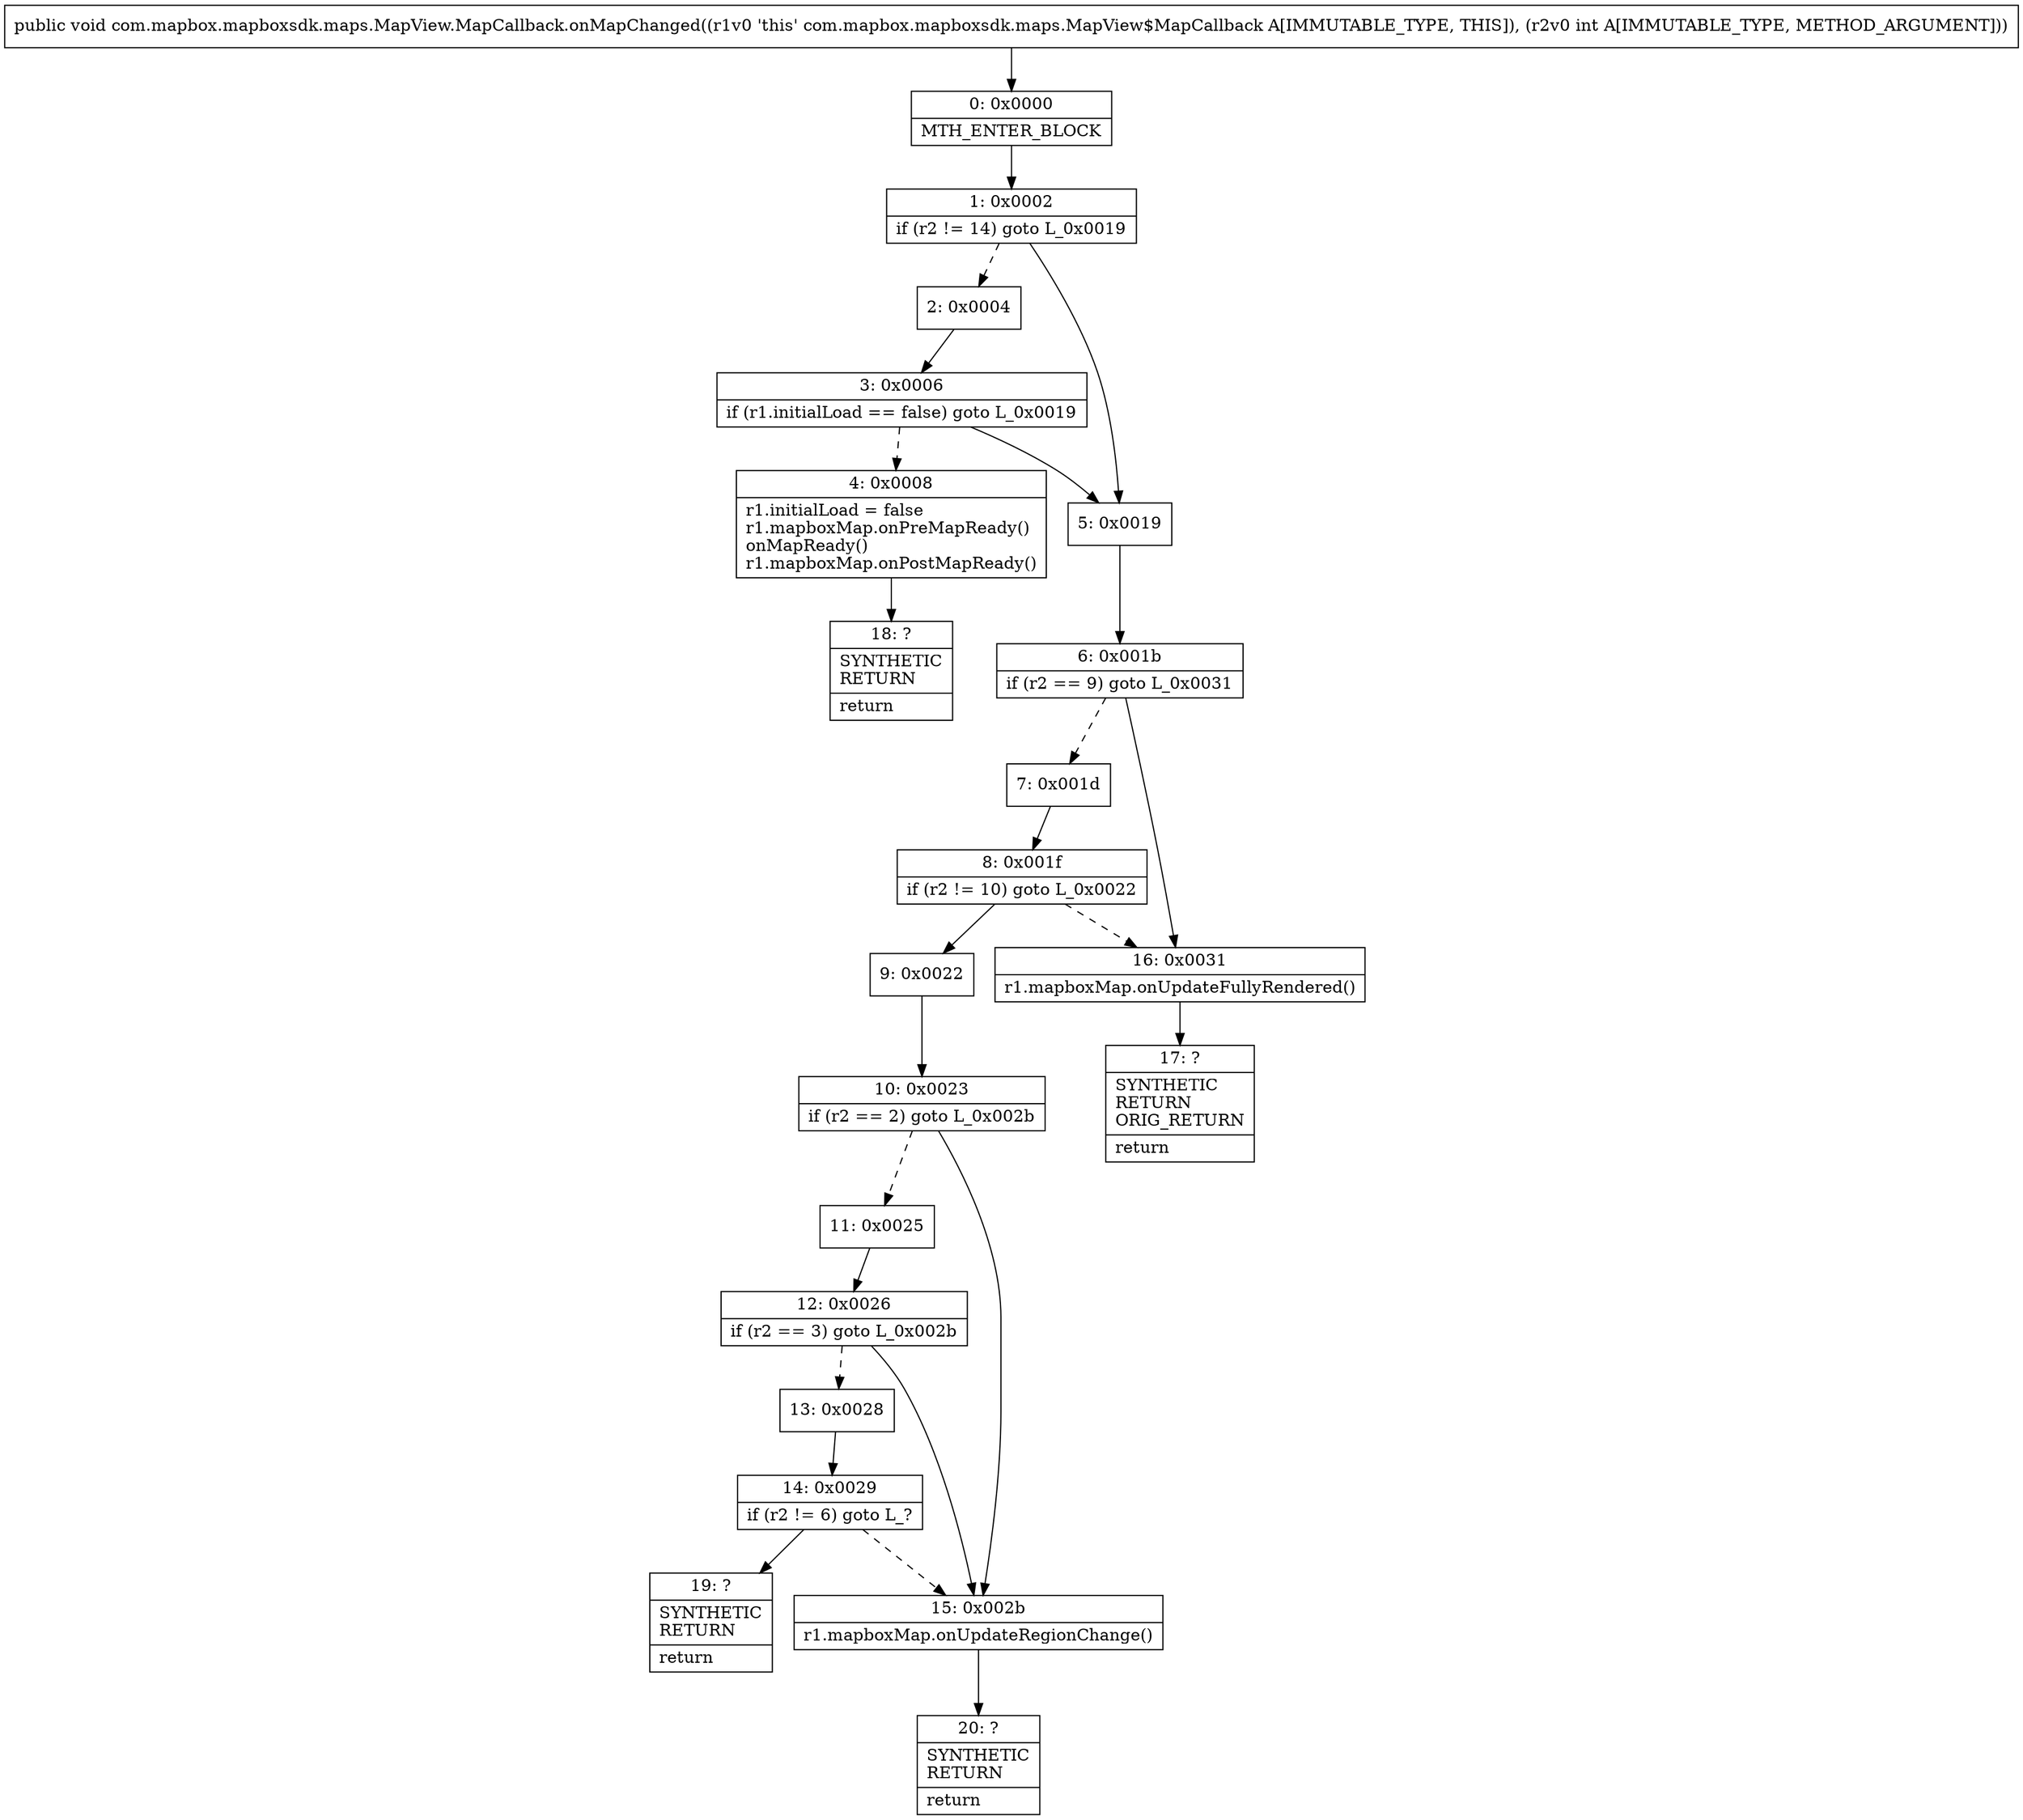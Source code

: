 digraph "CFG forcom.mapbox.mapboxsdk.maps.MapView.MapCallback.onMapChanged(I)V" {
Node_0 [shape=record,label="{0\:\ 0x0000|MTH_ENTER_BLOCK\l}"];
Node_1 [shape=record,label="{1\:\ 0x0002|if (r2 != 14) goto L_0x0019\l}"];
Node_2 [shape=record,label="{2\:\ 0x0004}"];
Node_3 [shape=record,label="{3\:\ 0x0006|if (r1.initialLoad == false) goto L_0x0019\l}"];
Node_4 [shape=record,label="{4\:\ 0x0008|r1.initialLoad = false\lr1.mapboxMap.onPreMapReady()\lonMapReady()\lr1.mapboxMap.onPostMapReady()\l}"];
Node_5 [shape=record,label="{5\:\ 0x0019}"];
Node_6 [shape=record,label="{6\:\ 0x001b|if (r2 == 9) goto L_0x0031\l}"];
Node_7 [shape=record,label="{7\:\ 0x001d}"];
Node_8 [shape=record,label="{8\:\ 0x001f|if (r2 != 10) goto L_0x0022\l}"];
Node_9 [shape=record,label="{9\:\ 0x0022}"];
Node_10 [shape=record,label="{10\:\ 0x0023|if (r2 == 2) goto L_0x002b\l}"];
Node_11 [shape=record,label="{11\:\ 0x0025}"];
Node_12 [shape=record,label="{12\:\ 0x0026|if (r2 == 3) goto L_0x002b\l}"];
Node_13 [shape=record,label="{13\:\ 0x0028}"];
Node_14 [shape=record,label="{14\:\ 0x0029|if (r2 != 6) goto L_?\l}"];
Node_15 [shape=record,label="{15\:\ 0x002b|r1.mapboxMap.onUpdateRegionChange()\l}"];
Node_16 [shape=record,label="{16\:\ 0x0031|r1.mapboxMap.onUpdateFullyRendered()\l}"];
Node_17 [shape=record,label="{17\:\ ?|SYNTHETIC\lRETURN\lORIG_RETURN\l|return\l}"];
Node_18 [shape=record,label="{18\:\ ?|SYNTHETIC\lRETURN\l|return\l}"];
Node_19 [shape=record,label="{19\:\ ?|SYNTHETIC\lRETURN\l|return\l}"];
Node_20 [shape=record,label="{20\:\ ?|SYNTHETIC\lRETURN\l|return\l}"];
MethodNode[shape=record,label="{public void com.mapbox.mapboxsdk.maps.MapView.MapCallback.onMapChanged((r1v0 'this' com.mapbox.mapboxsdk.maps.MapView$MapCallback A[IMMUTABLE_TYPE, THIS]), (r2v0 int A[IMMUTABLE_TYPE, METHOD_ARGUMENT])) }"];
MethodNode -> Node_0;
Node_0 -> Node_1;
Node_1 -> Node_2[style=dashed];
Node_1 -> Node_5;
Node_2 -> Node_3;
Node_3 -> Node_4[style=dashed];
Node_3 -> Node_5;
Node_4 -> Node_18;
Node_5 -> Node_6;
Node_6 -> Node_7[style=dashed];
Node_6 -> Node_16;
Node_7 -> Node_8;
Node_8 -> Node_9;
Node_8 -> Node_16[style=dashed];
Node_9 -> Node_10;
Node_10 -> Node_11[style=dashed];
Node_10 -> Node_15;
Node_11 -> Node_12;
Node_12 -> Node_13[style=dashed];
Node_12 -> Node_15;
Node_13 -> Node_14;
Node_14 -> Node_15[style=dashed];
Node_14 -> Node_19;
Node_15 -> Node_20;
Node_16 -> Node_17;
}

